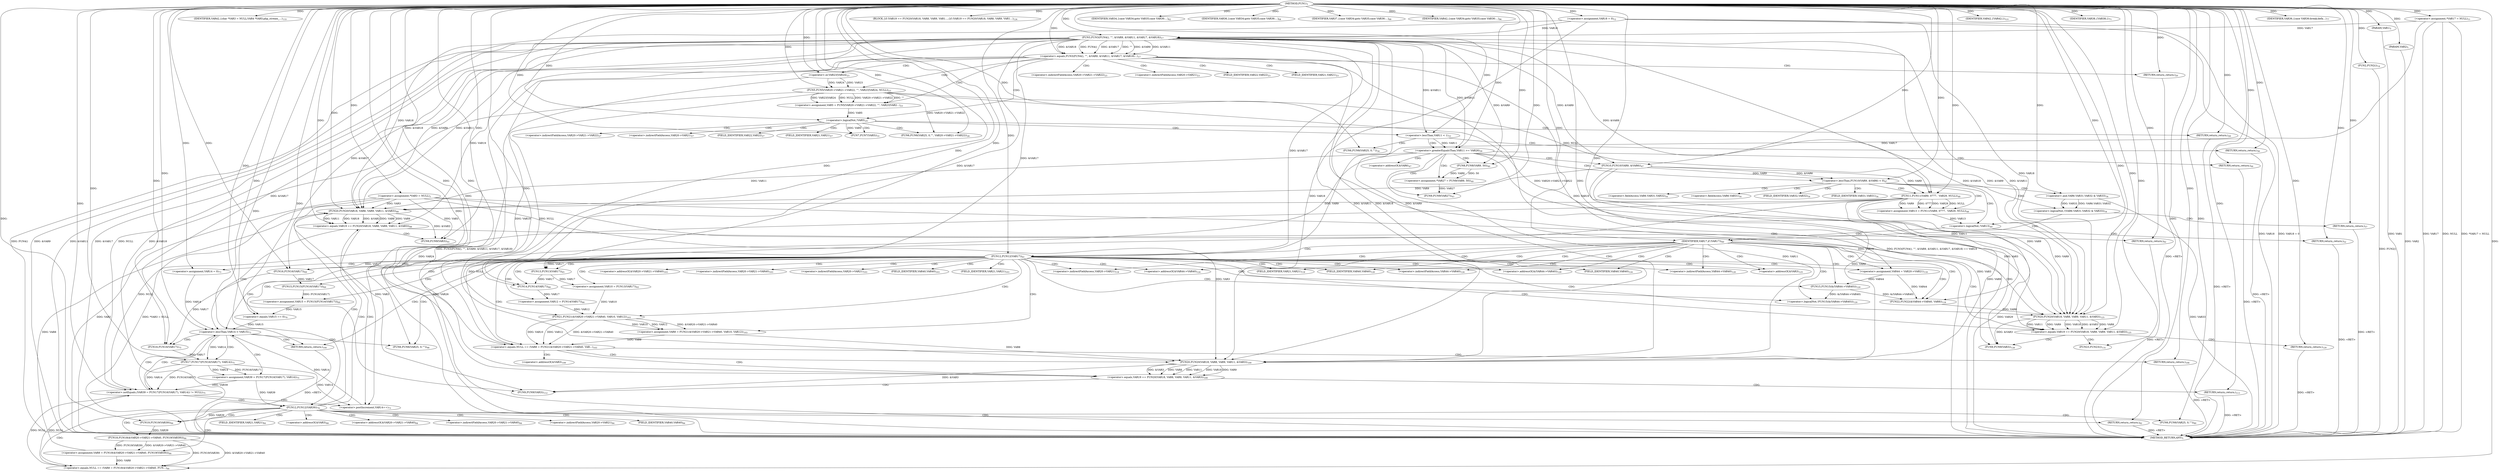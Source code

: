 digraph "FUN1" {  
"8" [label = <(METHOD,FUN1)<SUB>1</SUB>> ]
"313" [label = <(METHOD_RETURN,ANY)<SUB>1</SUB>> ]
"9" [label = <(PARAM,VAR1)<SUB>1</SUB>> ]
"10" [label = <(PARAM,VAR2)<SUB>1</SUB>> ]
"13" [label = <(&lt;operator&gt;.assignment,*VAR3 = NULL)<SUB>3</SUB>> ]
"27" [label = <(&lt;operator&gt;.assignment,*VAR17 = NULL)<SUB>11</SUB>> ]
"31" [label = <(&lt;operator&gt;.assignment,VAR18 = 0)<SUB>12</SUB>> ]
"34" [label = <(FUN2,FUN2())<SUB>14</SUB>> ]
"51" [label = <(&lt;operator&gt;.assignment,VAR5 = FUN5(VAR20-&gt;VAR21-&gt;VAR22, &quot;&quot;, VAR23|VAR2...)<SUB>23</SUB>> ]
"78" [label = <(FUN7,FUN7(VAR5))<SUB>31</SUB>> ]
"312" [label = <(IDENTIFIER,VAR42,{
	char *VAR3 = NULL;
	VAR4 *VAR5;
	php_stream_...)<SUB>133</SUB>> ]
"36" [label = <(&lt;operator&gt;.equals,FUN3(FUN4(), &quot;&quot;, &amp;VAR9, &amp;VAR11, &amp;VAR17, &amp;VAR18)...)<SUB>17</SUB>> ]
"65" [label = <(&lt;operator&gt;.logicalNot,!VAR5)<SUB>25</SUB>> ]
"81" [label = <(&lt;operator&gt;.lessThan,VAR11 &lt; 1)<SUB>33</SUB>> ]
"91" [label = <(&lt;operator&gt;.greaterEqualsThan,VAR11 &gt;= VAR26)<SUB>39</SUB>> ]
"105" [label = <(&lt;operator&gt;.lessThan,FUN10(VAR9, &amp;VAR6) &lt; 0)<SUB>47</SUB>> ]
"138" [label = <(IDENTIFIER,VAR17,if (VAR17))<SUB>60</SUB>> ]
"50" [label = <(RETURN,return;,return;)<SUB>20</SUB>> ]
"53" [label = <(FUN5,FUN5(VAR20-&gt;VAR21-&gt;VAR22, &quot;&quot;, VAR23|VAR24, NULL))<SUB>23</SUB>> ]
"68" [label = <(FUN6,FUN6(VAR25, 0,
			&quot;&quot;, VAR20-&gt;VAR21-&gt;VAR22))<SUB>26</SUB>> ]
"77" [label = <(RETURN,return;,return;)<SUB>28</SUB>> ]
"85" [label = <(FUN6,FUN6(VAR25, 0,
			&quot;&quot;))<SUB>34</SUB>> ]
"89" [label = <(RETURN,return;,return;)<SUB>36</SUB>> ]
"96" [label = <(&lt;operator&gt;.assignment,*VAR27 = FUN8(VAR9, 50))<SUB>40</SUB>> ]
"101" [label = <(FUN9,FUN9(VAR27))<SUB>43</SUB>> ]
"103" [label = <(RETURN,return;,return;)<SUB>44</SUB>> ]
"112" [label = <(&lt;operator&gt;.assignment,VAR13 = FUN11(VAR9, 0777,  VAR29, NULL))<SUB>48</SUB>> ]
"37" [label = <(FUN3,FUN3(FUN4(), &quot;&quot;, &amp;VAR9, &amp;VAR11, &amp;VAR17, &amp;VAR18))<SUB>17</SUB>> ]
"60" [label = <(&lt;operator&gt;.or,VAR23|VAR24)<SUB>23</SUB>> ]
"106" [label = <(FUN10,FUN10(VAR9, &amp;VAR6))<SUB>47</SUB>> ]
"120" [label = <(&lt;operator&gt;.logicalNot,!VAR13)<SUB>49</SUB>> ]
"141" [label = <(FUN12,FUN12(VAR17))<SUB>61</SUB>> ]
"243" [label = <(&lt;operator&gt;.equals,NULL == (VAR8 = FUN21(&amp;VAR20-&gt;VAR21-&gt;VAR40, VAR...)<SUB>103</SUB>> ]
"259" [label = <(&lt;operator&gt;.equals,VAR19 == FUN20(VAR18, VAR8, VAR9, VAR11, &amp;VAR3))<SUB>109</SUB>> ]
"276" [label = <(&lt;operator&gt;.assignment,VAR44 = VAR20-&gt;VAR21)<SUB>118</SUB>> ]
"290" [label = <(FUN22,FUN22(&amp;VAR44-&gt;VAR40, VAR8))<SUB>124</SUB>> ]
"296" [label = <(BLOCK,{
			if (VAR19 == FUN20(VAR18, VAR8, VAR9, VAR1...,{
			if (VAR19 == FUN20(VAR18, VAR8, VAR9, VAR1...)<SUB>124</SUB>> ]
"311" [label = <(FUN23,FUN23())<SUB>131</SUB>> ]
"98" [label = <(FUN8,FUN8(VAR9, 50))<SUB>40</SUB>> ]
"114" [label = <(FUN11,FUN11(VAR9, 0777,  VAR29, NULL))<SUB>48</SUB>> ]
"123" [label = <(RETURN,return;,return;)<SUB>52</SUB>> ]
"127" [label = <(&lt;operator&gt;.logicalNot,!(VAR6.VAR31.VAR32 &amp; VAR33))<SUB>54</SUB>> ]
"145" [label = <(IDENTIFIER,VAR34,{
			case VAR34:
				goto VAR35;
			case VAR36:...)<SUB>62</SUB>> ]
"148" [label = <(IDENTIFIER,VAR36,{
			case VAR34:
				goto VAR35;
			case VAR36:...)<SUB>64</SUB>> ]
"149" [label = <(&lt;operator&gt;.assignment,VAR10 = FUN13(VAR17))<SUB>65</SUB>> ]
"153" [label = <(&lt;operator&gt;.assignment,VAR12 = FUN14(VAR17))<SUB>66</SUB>> ]
"159" [label = <(IDENTIFIER,VAR37,{
			case VAR34:
				goto VAR35;
			case VAR36:...)<SUB>68</SUB>> ]
"160" [label = <(&lt;operator&gt;.assignment,VAR15 = FUN15(FUN16(VAR17)))<SUB>69</SUB>> ]
"235" [label = <(IDENTIFIER,VAR42,{
			case VAR34:
				goto VAR35;
			case VAR36:...)<SUB>96</SUB>> ]
"237" [label = <(FUN6,FUN6(VAR25, 0,
					&quot;&quot;))<SUB>98</SUB>> ]
"241" [label = <(RETURN,return;,return;)<SUB>100</SUB>> ]
"257" [label = <(RETURN,return;,return;)<SUB>106</SUB>> ]
"269" [label = <(FUN9,FUN9(VAR3))<SUB>112</SUB>> ]
"271" [label = <(RETURN,return;,return;)<SUB>113</SUB>> ]
"282" [label = <(&lt;operator&gt;.logicalNot,!FUN15(&amp;(VAR44-&gt;VAR40)))<SUB>120</SUB>> ]
"136" [label = <(RETURN,return;,return;)<SUB>57</SUB>> ]
"166" [label = <(&lt;operator&gt;.equals,VAR15 == 0)<SUB>70</SUB>> ]
"176" [label = <(&lt;operator&gt;.lessThan,VAR14 &lt; VAR15)<SUB>73</SUB>> ]
"179" [label = <(&lt;operator&gt;.postIncrement,VAR14++)<SUB>73</SUB>> ]
"245" [label = <(&lt;operator&gt;.assignment,VAR8 = FUN21(&amp;VAR20-&gt;VAR21-&gt;VAR40, VAR10, VAR12))<SUB>103</SUB>> ]
"261" [label = <(FUN20,FUN20(VAR18, VAR8, VAR9, VAR11, &amp;VAR3))<SUB>109</SUB>> ]
"289" [label = <(IDENTIFIER,VAR42,{
			VAR42;
		})<SUB>121</SUB>> ]
"298" [label = <(&lt;operator&gt;.equals,VAR19 == FUN20(VAR18, VAR8, VAR9, VAR11, &amp;VAR3))<SUB>125</SUB>> ]
"128" [label = <(&lt;operator&gt;.and,VAR6.VAR31.VAR32 &amp; VAR33)<SUB>54</SUB>> ]
"151" [label = <(FUN13,FUN13(VAR17))<SUB>65</SUB>> ]
"155" [label = <(FUN14,FUN14(VAR17))<SUB>66</SUB>> ]
"162" [label = <(FUN15,FUN15(FUN16(VAR17)))<SUB>69</SUB>> ]
"170" [label = <(IDENTIFIER,VAR38,{
					VAR38;
				})<SUB>71</SUB>> ]
"173" [label = <(&lt;operator&gt;.assignment,VAR14 = 0)<SUB>73</SUB>> ]
"247" [label = <(FUN21,FUN21(&amp;VAR20-&gt;VAR21-&gt;VAR40, VAR10, VAR12))<SUB>103</SUB>> ]
"283" [label = <(FUN15,FUN15(&amp;(VAR44-&gt;VAR40)))<SUB>120</SUB>> ]
"308" [label = <(FUN9,FUN9(VAR3))<SUB>128</SUB>> ]
"310" [label = <(RETURN,return;,return;)<SUB>129</SUB>> ]
"163" [label = <(FUN16,FUN16(VAR17))<SUB>69</SUB>> ]
"184" [label = <(&lt;operator&gt;.notEquals,(VAR39 = FUN17(FUN16(VAR17), VAR14)) != NULL)<SUB>75</SUB>> ]
"300" [label = <(FUN20,FUN20(VAR18, VAR8, VAR9, VAR11, &amp;VAR3))<SUB>125</SUB>> ]
"185" [label = <(&lt;operator&gt;.assignment,VAR39 = FUN17(FUN16(VAR17), VAR14))<SUB>75</SUB>> ]
"194" [label = <(FUN12,FUN12(VAR39))<SUB>76</SUB>> ]
"207" [label = <(&lt;operator&gt;.equals,NULL == (VAR8 = FUN18(&amp;VAR20-&gt;VAR21-&gt;VAR40, FUN...)<SUB>84</SUB>> ]
"222" [label = <(&lt;operator&gt;.equals,VAR19 == FUN20(VAR18, VAR8, VAR9, VAR11, &amp;VAR3))<SUB>88</SUB>> ]
"187" [label = <(FUN17,FUN17(FUN16(VAR17), VAR14))<SUB>75</SUB>> ]
"198" [label = <(IDENTIFIER,VAR36,{
							case VAR36:
								break;
							defa...)<SUB>77</SUB>> ]
"201" [label = <(FUN6,FUN6(VAR25, 0,
									&quot;&quot;))<SUB>80</SUB>> ]
"205" [label = <(RETURN,return;,return;)<SUB>82</SUB>> ]
"232" [label = <(FUN9,FUN9(VAR3))<SUB>91</SUB>> ]
"234" [label = <(RETURN,return;,return;)<SUB>92</SUB>> ]
"188" [label = <(FUN16,FUN16(VAR17))<SUB>75</SUB>> ]
"209" [label = <(&lt;operator&gt;.assignment,VAR8 = FUN18(&amp;VAR20-&gt;VAR21-&gt;VAR40, FUN19(VAR39)))<SUB>84</SUB>> ]
"224" [label = <(FUN20,FUN20(VAR18, VAR8, VAR9, VAR11, &amp;VAR3))<SUB>88</SUB>> ]
"211" [label = <(FUN18,FUN18(&amp;VAR20-&gt;VAR21-&gt;VAR40, FUN19(VAR39)))<SUB>84</SUB>> ]
"218" [label = <(FUN19,FUN19(VAR39))<SUB>84</SUB>> ]
"54" [label = <(&lt;operator&gt;.indirectFieldAccess,VAR20-&gt;VAR21-&gt;VAR22)<SUB>23</SUB>> ]
"55" [label = <(&lt;operator&gt;.indirectFieldAccess,VAR20-&gt;VAR21)<SUB>23</SUB>> ]
"58" [label = <(FIELD_IDENTIFIER,VAR22,VAR22)<SUB>23</SUB>> ]
"72" [label = <(&lt;operator&gt;.indirectFieldAccess,VAR20-&gt;VAR21-&gt;VAR22)<SUB>27</SUB>> ]
"108" [label = <(&lt;operator&gt;.addressOf,&amp;VAR6)<SUB>47</SUB>> ]
"57" [label = <(FIELD_IDENTIFIER,VAR21,VAR21)<SUB>23</SUB>> ]
"73" [label = <(&lt;operator&gt;.indirectFieldAccess,VAR20-&gt;VAR21)<SUB>27</SUB>> ]
"76" [label = <(FIELD_IDENTIFIER,VAR22,VAR22)<SUB>27</SUB>> ]
"278" [label = <(&lt;operator&gt;.indirectFieldAccess,VAR20-&gt;VAR21)<SUB>118</SUB>> ]
"291" [label = <(&lt;operator&gt;.addressOf,&amp;VAR44-&gt;VAR40)<SUB>124</SUB>> ]
"75" [label = <(FIELD_IDENTIFIER,VAR21,VAR21)<SUB>27</SUB>> ]
"266" [label = <(&lt;operator&gt;.addressOf,&amp;VAR3)<SUB>109</SUB>> ]
"280" [label = <(FIELD_IDENTIFIER,VAR21,VAR21)<SUB>118</SUB>> ]
"292" [label = <(&lt;operator&gt;.indirectFieldAccess,VAR44-&gt;VAR40)<SUB>124</SUB>> ]
"129" [label = <(&lt;operator&gt;.fieldAccess,VAR6.VAR31.VAR32)<SUB>54</SUB>> ]
"248" [label = <(&lt;operator&gt;.addressOf,&amp;VAR20-&gt;VAR21-&gt;VAR40)<SUB>103</SUB>> ]
"284" [label = <(&lt;operator&gt;.addressOf,&amp;(VAR44-&gt;VAR40))<SUB>120</SUB>> ]
"294" [label = <(FIELD_IDENTIFIER,VAR40,VAR40)<SUB>124</SUB>> ]
"130" [label = <(&lt;operator&gt;.fieldAccess,VAR6.VAR31)<SUB>54</SUB>> ]
"133" [label = <(FIELD_IDENTIFIER,VAR32,VAR32)<SUB>54</SUB>> ]
"249" [label = <(&lt;operator&gt;.indirectFieldAccess,VAR20-&gt;VAR21-&gt;VAR40)<SUB>103</SUB>> ]
"285" [label = <(&lt;operator&gt;.indirectFieldAccess,VAR44-&gt;VAR40)<SUB>120</SUB>> ]
"305" [label = <(&lt;operator&gt;.addressOf,&amp;VAR3)<SUB>125</SUB>> ]
"132" [label = <(FIELD_IDENTIFIER,VAR31,VAR31)<SUB>54</SUB>> ]
"250" [label = <(&lt;operator&gt;.indirectFieldAccess,VAR20-&gt;VAR21)<SUB>103</SUB>> ]
"253" [label = <(FIELD_IDENTIFIER,VAR40,VAR40)<SUB>103</SUB>> ]
"287" [label = <(FIELD_IDENTIFIER,VAR40,VAR40)<SUB>120</SUB>> ]
"252" [label = <(FIELD_IDENTIFIER,VAR21,VAR21)<SUB>103</SUB>> ]
"229" [label = <(&lt;operator&gt;.addressOf,&amp;VAR3)<SUB>88</SUB>> ]
"212" [label = <(&lt;operator&gt;.addressOf,&amp;VAR20-&gt;VAR21-&gt;VAR40)<SUB>84</SUB>> ]
"213" [label = <(&lt;operator&gt;.indirectFieldAccess,VAR20-&gt;VAR21-&gt;VAR40)<SUB>84</SUB>> ]
"214" [label = <(&lt;operator&gt;.indirectFieldAccess,VAR20-&gt;VAR21)<SUB>84</SUB>> ]
"217" [label = <(FIELD_IDENTIFIER,VAR40,VAR40)<SUB>84</SUB>> ]
"216" [label = <(FIELD_IDENTIFIER,VAR21,VAR21)<SUB>84</SUB>> ]
  "77" -> "313"  [ label = "DDG: &lt;RET&gt;"] 
  "257" -> "313"  [ label = "DDG: &lt;RET&gt;"] 
  "123" -> "313"  [ label = "DDG: &lt;RET&gt;"] 
  "241" -> "313"  [ label = "DDG: &lt;RET&gt;"] 
  "271" -> "313"  [ label = "DDG: &lt;RET&gt;"] 
  "103" -> "313"  [ label = "DDG: &lt;RET&gt;"] 
  "136" -> "313"  [ label = "DDG: &lt;RET&gt;"] 
  "205" -> "313"  [ label = "DDG: &lt;RET&gt;"] 
  "50" -> "313"  [ label = "DDG: &lt;RET&gt;"] 
  "234" -> "313"  [ label = "DDG: &lt;RET&gt;"] 
  "310" -> "313"  [ label = "DDG: &lt;RET&gt;"] 
  "89" -> "313"  [ label = "DDG: &lt;RET&gt;"] 
  "9" -> "313"  [ label = "DDG: VAR1"] 
  "10" -> "313"  [ label = "DDG: VAR2"] 
  "13" -> "313"  [ label = "DDG: VAR3"] 
  "13" -> "313"  [ label = "DDG: *VAR3 = NULL"] 
  "27" -> "313"  [ label = "DDG: VAR17"] 
  "27" -> "313"  [ label = "DDG: NULL"] 
  "27" -> "313"  [ label = "DDG: *VAR17 = NULL"] 
  "31" -> "313"  [ label = "DDG: VAR18"] 
  "31" -> "313"  [ label = "DDG: VAR18 = 0"] 
  "34" -> "313"  [ label = "DDG: FUN2()"] 
  "37" -> "313"  [ label = "DDG: FUN4()"] 
  "37" -> "313"  [ label = "DDG: &amp;VAR9"] 
  "37" -> "313"  [ label = "DDG: &amp;VAR11"] 
  "37" -> "313"  [ label = "DDG: &amp;VAR17"] 
  "37" -> "313"  [ label = "DDG: &amp;VAR18"] 
  "36" -> "313"  [ label = "DDG: FUN3(FUN4(), &quot;&quot;, &amp;VAR9, &amp;VAR11, &amp;VAR17, &amp;VAR18)"] 
  "36" -> "313"  [ label = "DDG: VAR19"] 
  "36" -> "313"  [ label = "DDG: FUN3(FUN4(), &quot;&quot;, &amp;VAR9, &amp;VAR11, &amp;VAR17, &amp;VAR18) == VAR19"] 
  "128" -> "313"  [ label = "DDG: VAR33"] 
  "91" -> "313"  [ label = "DDG: VAR26"] 
  "114" -> "313"  [ label = "DDG: VAR29"] 
  "60" -> "313"  [ label = "DDG: VAR24"] 
  "8" -> "9"  [ label = "DDG: "] 
  "8" -> "10"  [ label = "DDG: "] 
  "8" -> "13"  [ label = "DDG: "] 
  "8" -> "27"  [ label = "DDG: "] 
  "8" -> "31"  [ label = "DDG: "] 
  "8" -> "34"  [ label = "DDG: "] 
  "53" -> "51"  [ label = "DDG: VAR20-&gt;VAR21-&gt;VAR22"] 
  "53" -> "51"  [ label = "DDG: &quot;&quot;"] 
  "53" -> "51"  [ label = "DDG: VAR23|VAR24"] 
  "53" -> "51"  [ label = "DDG: NULL"] 
  "8" -> "312"  [ label = "DDG: "] 
  "65" -> "78"  [ label = "DDG: VAR5"] 
  "8" -> "78"  [ label = "DDG: "] 
  "8" -> "138"  [ label = "DDG: "] 
  "37" -> "36"  [ label = "DDG: &amp;VAR18"] 
  "37" -> "36"  [ label = "DDG: FUN4()"] 
  "37" -> "36"  [ label = "DDG: &amp;VAR17"] 
  "37" -> "36"  [ label = "DDG: &quot;&quot;"] 
  "37" -> "36"  [ label = "DDG: &amp;VAR9"] 
  "37" -> "36"  [ label = "DDG: &amp;VAR11"] 
  "8" -> "36"  [ label = "DDG: "] 
  "8" -> "50"  [ label = "DDG: "] 
  "8" -> "53"  [ label = "DDG: "] 
  "60" -> "53"  [ label = "DDG: VAR23"] 
  "60" -> "53"  [ label = "DDG: VAR24"] 
  "51" -> "65"  [ label = "DDG: VAR5"] 
  "8" -> "65"  [ label = "DDG: "] 
  "8" -> "77"  [ label = "DDG: "] 
  "37" -> "81"  [ label = "DDG: &amp;VAR11"] 
  "8" -> "81"  [ label = "DDG: "] 
  "8" -> "89"  [ label = "DDG: "] 
  "37" -> "91"  [ label = "DDG: &amp;VAR11"] 
  "81" -> "91"  [ label = "DDG: VAR11"] 
  "8" -> "91"  [ label = "DDG: "] 
  "98" -> "96"  [ label = "DDG: VAR9"] 
  "98" -> "96"  [ label = "DDG: 50"] 
  "8" -> "103"  [ label = "DDG: "] 
  "106" -> "105"  [ label = "DDG: VAR9"] 
  "106" -> "105"  [ label = "DDG: &amp;VAR6"] 
  "8" -> "105"  [ label = "DDG: "] 
  "114" -> "112"  [ label = "DDG: VAR9"] 
  "114" -> "112"  [ label = "DDG: 0777"] 
  "114" -> "112"  [ label = "DDG: VAR29"] 
  "114" -> "112"  [ label = "DDG: NULL"] 
  "8" -> "37"  [ label = "DDG: "] 
  "27" -> "37"  [ label = "DDG: VAR17"] 
  "31" -> "37"  [ label = "DDG: VAR18"] 
  "8" -> "60"  [ label = "DDG: "] 
  "8" -> "68"  [ label = "DDG: "] 
  "53" -> "68"  [ label = "DDG: VAR20-&gt;VAR21-&gt;VAR22"] 
  "8" -> "85"  [ label = "DDG: "] 
  "96" -> "101"  [ label = "DDG: VAR27"] 
  "8" -> "101"  [ label = "DDG: "] 
  "37" -> "106"  [ label = "DDG: &amp;VAR9"] 
  "8" -> "106"  [ label = "DDG: "] 
  "53" -> "276"  [ label = "DDG: VAR20-&gt;VAR21-&gt;VAR22"] 
  "8" -> "296"  [ label = "DDG: "] 
  "8" -> "311"  [ label = "DDG: "] 
  "37" -> "98"  [ label = "DDG: &amp;VAR9"] 
  "8" -> "98"  [ label = "DDG: "] 
  "37" -> "114"  [ label = "DDG: &amp;VAR9"] 
  "106" -> "114"  [ label = "DDG: VAR9"] 
  "8" -> "114"  [ label = "DDG: "] 
  "53" -> "114"  [ label = "DDG: NULL"] 
  "112" -> "120"  [ label = "DDG: VAR13"] 
  "8" -> "120"  [ label = "DDG: "] 
  "8" -> "123"  [ label = "DDG: "] 
  "27" -> "141"  [ label = "DDG: VAR17"] 
  "37" -> "141"  [ label = "DDG: &amp;VAR17"] 
  "8" -> "141"  [ label = "DDG: "] 
  "8" -> "145"  [ label = "DDG: "] 
  "8" -> "148"  [ label = "DDG: "] 
  "151" -> "149"  [ label = "DDG: VAR17"] 
  "155" -> "153"  [ label = "DDG: VAR17"] 
  "8" -> "159"  [ label = "DDG: "] 
  "162" -> "160"  [ label = "DDG: FUN16(VAR17)"] 
  "8" -> "235"  [ label = "DDG: "] 
  "8" -> "241"  [ label = "DDG: "] 
  "53" -> "243"  [ label = "DDG: NULL"] 
  "114" -> "243"  [ label = "DDG: NULL"] 
  "8" -> "243"  [ label = "DDG: "] 
  "245" -> "243"  [ label = "DDG: VAR8"] 
  "247" -> "243"  [ label = "DDG: &amp;VAR20-&gt;VAR21-&gt;VAR40"] 
  "247" -> "243"  [ label = "DDG: VAR10"] 
  "247" -> "243"  [ label = "DDG: VAR12"] 
  "8" -> "257"  [ label = "DDG: "] 
  "36" -> "259"  [ label = "DDG: VAR19"] 
  "8" -> "259"  [ label = "DDG: "] 
  "261" -> "259"  [ label = "DDG: &amp;VAR3"] 
  "261" -> "259"  [ label = "DDG: VAR8"] 
  "261" -> "259"  [ label = "DDG: VAR11"] 
  "261" -> "259"  [ label = "DDG: VAR18"] 
  "261" -> "259"  [ label = "DDG: VAR9"] 
  "8" -> "271"  [ label = "DDG: "] 
  "283" -> "290"  [ label = "DDG: &amp;(VAR44-&gt;VAR40)"] 
  "276" -> "290"  [ label = "DDG: VAR44"] 
  "8" -> "290"  [ label = "DDG: "] 
  "128" -> "127"  [ label = "DDG: VAR6.VAR31.VAR32"] 
  "128" -> "127"  [ label = "DDG: VAR33"] 
  "8" -> "136"  [ label = "DDG: "] 
  "8" -> "237"  [ label = "DDG: "] 
  "247" -> "245"  [ label = "DDG: &amp;VAR20-&gt;VAR21-&gt;VAR40"] 
  "247" -> "245"  [ label = "DDG: VAR10"] 
  "247" -> "245"  [ label = "DDG: VAR12"] 
  "31" -> "261"  [ label = "DDG: VAR18"] 
  "37" -> "261"  [ label = "DDG: &amp;VAR18"] 
  "8" -> "261"  [ label = "DDG: "] 
  "245" -> "261"  [ label = "DDG: VAR8"] 
  "37" -> "261"  [ label = "DDG: &amp;VAR9"] 
  "106" -> "261"  [ label = "DDG: VAR9"] 
  "114" -> "261"  [ label = "DDG: VAR9"] 
  "37" -> "261"  [ label = "DDG: &amp;VAR11"] 
  "91" -> "261"  [ label = "DDG: VAR11"] 
  "13" -> "261"  [ label = "DDG: VAR3"] 
  "13" -> "269"  [ label = "DDG: VAR3"] 
  "261" -> "269"  [ label = "DDG: &amp;VAR3"] 
  "8" -> "269"  [ label = "DDG: "] 
  "283" -> "282"  [ label = "DDG: &amp;(VAR44-&gt;VAR40)"] 
  "8" -> "289"  [ label = "DDG: "] 
  "8" -> "128"  [ label = "DDG: "] 
  "37" -> "151"  [ label = "DDG: &amp;VAR17"] 
  "141" -> "151"  [ label = "DDG: VAR17"] 
  "8" -> "151"  [ label = "DDG: "] 
  "37" -> "155"  [ label = "DDG: &amp;VAR17"] 
  "151" -> "155"  [ label = "DDG: VAR17"] 
  "8" -> "155"  [ label = "DDG: "] 
  "163" -> "162"  [ label = "DDG: VAR17"] 
  "160" -> "166"  [ label = "DDG: VAR15"] 
  "8" -> "166"  [ label = "DDG: "] 
  "8" -> "170"  [ label = "DDG: "] 
  "8" -> "173"  [ label = "DDG: "] 
  "173" -> "176"  [ label = "DDG: VAR14"] 
  "179" -> "176"  [ label = "DDG: VAR14"] 
  "8" -> "176"  [ label = "DDG: "] 
  "166" -> "176"  [ label = "DDG: VAR15"] 
  "187" -> "179"  [ label = "DDG: VAR14"] 
  "8" -> "179"  [ label = "DDG: "] 
  "149" -> "247"  [ label = "DDG: VAR10"] 
  "8" -> "247"  [ label = "DDG: "] 
  "153" -> "247"  [ label = "DDG: VAR12"] 
  "276" -> "283"  [ label = "DDG: VAR44"] 
  "36" -> "298"  [ label = "DDG: VAR19"] 
  "8" -> "298"  [ label = "DDG: "] 
  "300" -> "298"  [ label = "DDG: VAR11"] 
  "300" -> "298"  [ label = "DDG: VAR9"] 
  "300" -> "298"  [ label = "DDG: VAR18"] 
  "300" -> "298"  [ label = "DDG: &amp;VAR3"] 
  "300" -> "298"  [ label = "DDG: VAR8"] 
  "8" -> "310"  [ label = "DDG: "] 
  "37" -> "163"  [ label = "DDG: &amp;VAR17"] 
  "141" -> "163"  [ label = "DDG: VAR17"] 
  "8" -> "163"  [ label = "DDG: "] 
  "31" -> "300"  [ label = "DDG: VAR18"] 
  "37" -> "300"  [ label = "DDG: &amp;VAR18"] 
  "8" -> "300"  [ label = "DDG: "] 
  "290" -> "300"  [ label = "DDG: VAR8"] 
  "37" -> "300"  [ label = "DDG: &amp;VAR9"] 
  "106" -> "300"  [ label = "DDG: VAR9"] 
  "114" -> "300"  [ label = "DDG: VAR9"] 
  "37" -> "300"  [ label = "DDG: &amp;VAR11"] 
  "91" -> "300"  [ label = "DDG: VAR11"] 
  "13" -> "300"  [ label = "DDG: VAR3"] 
  "13" -> "308"  [ label = "DDG: VAR3"] 
  "300" -> "308"  [ label = "DDG: &amp;VAR3"] 
  "8" -> "308"  [ label = "DDG: "] 
  "185" -> "184"  [ label = "DDG: VAR39"] 
  "187" -> "184"  [ label = "DDG: FUN16(VAR17)"] 
  "187" -> "184"  [ label = "DDG: VAR14"] 
  "53" -> "184"  [ label = "DDG: NULL"] 
  "114" -> "184"  [ label = "DDG: NULL"] 
  "207" -> "184"  [ label = "DDG: NULL"] 
  "8" -> "184"  [ label = "DDG: "] 
  "187" -> "185"  [ label = "DDG: FUN16(VAR17)"] 
  "187" -> "185"  [ label = "DDG: VAR14"] 
  "188" -> "187"  [ label = "DDG: VAR17"] 
  "176" -> "187"  [ label = "DDG: VAR14"] 
  "8" -> "187"  [ label = "DDG: "] 
  "185" -> "194"  [ label = "DDG: VAR39"] 
  "8" -> "194"  [ label = "DDG: "] 
  "8" -> "198"  [ label = "DDG: "] 
  "8" -> "205"  [ label = "DDG: "] 
  "184" -> "207"  [ label = "DDG: NULL"] 
  "8" -> "207"  [ label = "DDG: "] 
  "209" -> "207"  [ label = "DDG: VAR8"] 
  "211" -> "207"  [ label = "DDG: &amp;VAR20-&gt;VAR21-&gt;VAR40"] 
  "211" -> "207"  [ label = "DDG: FUN19(VAR39)"] 
  "36" -> "222"  [ label = "DDG: VAR19"] 
  "8" -> "222"  [ label = "DDG: "] 
  "224" -> "222"  [ label = "DDG: VAR11"] 
  "224" -> "222"  [ label = "DDG: VAR18"] 
  "224" -> "222"  [ label = "DDG: &amp;VAR3"] 
  "224" -> "222"  [ label = "DDG: VAR8"] 
  "224" -> "222"  [ label = "DDG: VAR9"] 
  "8" -> "234"  [ label = "DDG: "] 
  "37" -> "188"  [ label = "DDG: &amp;VAR17"] 
  "163" -> "188"  [ label = "DDG: VAR17"] 
  "8" -> "188"  [ label = "DDG: "] 
  "8" -> "201"  [ label = "DDG: "] 
  "211" -> "209"  [ label = "DDG: &amp;VAR20-&gt;VAR21-&gt;VAR40"] 
  "211" -> "209"  [ label = "DDG: FUN19(VAR39)"] 
  "31" -> "224"  [ label = "DDG: VAR18"] 
  "37" -> "224"  [ label = "DDG: &amp;VAR18"] 
  "8" -> "224"  [ label = "DDG: "] 
  "209" -> "224"  [ label = "DDG: VAR8"] 
  "37" -> "224"  [ label = "DDG: &amp;VAR9"] 
  "106" -> "224"  [ label = "DDG: VAR9"] 
  "114" -> "224"  [ label = "DDG: VAR9"] 
  "37" -> "224"  [ label = "DDG: &amp;VAR11"] 
  "91" -> "224"  [ label = "DDG: VAR11"] 
  "13" -> "224"  [ label = "DDG: VAR3"] 
  "13" -> "232"  [ label = "DDG: VAR3"] 
  "224" -> "232"  [ label = "DDG: &amp;VAR3"] 
  "8" -> "232"  [ label = "DDG: "] 
  "218" -> "211"  [ label = "DDG: VAR39"] 
  "194" -> "218"  [ label = "DDG: VAR39"] 
  "8" -> "218"  [ label = "DDG: "] 
  "36" -> "60"  [ label = "CDG: "] 
  "36" -> "50"  [ label = "CDG: "] 
  "36" -> "54"  [ label = "CDG: "] 
  "36" -> "65"  [ label = "CDG: "] 
  "36" -> "53"  [ label = "CDG: "] 
  "36" -> "55"  [ label = "CDG: "] 
  "36" -> "51"  [ label = "CDG: "] 
  "36" -> "57"  [ label = "CDG: "] 
  "36" -> "58"  [ label = "CDG: "] 
  "65" -> "68"  [ label = "CDG: "] 
  "65" -> "76"  [ label = "CDG: "] 
  "65" -> "72"  [ label = "CDG: "] 
  "65" -> "73"  [ label = "CDG: "] 
  "65" -> "77"  [ label = "CDG: "] 
  "65" -> "75"  [ label = "CDG: "] 
  "65" -> "81"  [ label = "CDG: "] 
  "65" -> "78"  [ label = "CDG: "] 
  "81" -> "85"  [ label = "CDG: "] 
  "81" -> "91"  [ label = "CDG: "] 
  "81" -> "89"  [ label = "CDG: "] 
  "91" -> "108"  [ label = "CDG: "] 
  "91" -> "96"  [ label = "CDG: "] 
  "91" -> "98"  [ label = "CDG: "] 
  "91" -> "103"  [ label = "CDG: "] 
  "91" -> "101"  [ label = "CDG: "] 
  "91" -> "106"  [ label = "CDG: "] 
  "91" -> "105"  [ label = "CDG: "] 
  "105" -> "120"  [ label = "CDG: "] 
  "105" -> "128"  [ label = "CDG: "] 
  "105" -> "114"  [ label = "CDG: "] 
  "105" -> "112"  [ label = "CDG: "] 
  "105" -> "129"  [ label = "CDG: "] 
  "105" -> "127"  [ label = "CDG: "] 
  "105" -> "133"  [ label = "CDG: "] 
  "105" -> "132"  [ label = "CDG: "] 
  "105" -> "130"  [ label = "CDG: "] 
  "138" -> "292"  [ label = "CDG: "] 
  "138" -> "290"  [ label = "CDG: "] 
  "138" -> "283"  [ label = "CDG: "] 
  "138" -> "298"  [ label = "CDG: "] 
  "138" -> "300"  [ label = "CDG: "] 
  "138" -> "276"  [ label = "CDG: "] 
  "138" -> "141"  [ label = "CDG: "] 
  "138" -> "278"  [ label = "CDG: "] 
  "138" -> "305"  [ label = "CDG: "] 
  "138" -> "282"  [ label = "CDG: "] 
  "138" -> "291"  [ label = "CDG: "] 
  "138" -> "284"  [ label = "CDG: "] 
  "138" -> "285"  [ label = "CDG: "] 
  "138" -> "280"  [ label = "CDG: "] 
  "138" -> "287"  [ label = "CDG: "] 
  "138" -> "294"  [ label = "CDG: "] 
  "120" -> "138"  [ label = "CDG: "] 
  "120" -> "123"  [ label = "CDG: "] 
  "141" -> "163"  [ label = "CDG: "] 
  "141" -> "292"  [ label = "CDG: "] 
  "141" -> "290"  [ label = "CDG: "] 
  "141" -> "283"  [ label = "CDG: "] 
  "141" -> "243"  [ label = "CDG: "] 
  "141" -> "162"  [ label = "CDG: "] 
  "141" -> "298"  [ label = "CDG: "] 
  "141" -> "247"  [ label = "CDG: "] 
  "141" -> "300"  [ label = "CDG: "] 
  "141" -> "276"  [ label = "CDG: "] 
  "141" -> "249"  [ label = "CDG: "] 
  "141" -> "160"  [ label = "CDG: "] 
  "141" -> "237"  [ label = "CDG: "] 
  "141" -> "176"  [ label = "CDG: "] 
  "141" -> "253"  [ label = "CDG: "] 
  "141" -> "278"  [ label = "CDG: "] 
  "141" -> "241"  [ label = "CDG: "] 
  "141" -> "305"  [ label = "CDG: "] 
  "141" -> "282"  [ label = "CDG: "] 
  "141" -> "149"  [ label = "CDG: "] 
  "141" -> "151"  [ label = "CDG: "] 
  "141" -> "245"  [ label = "CDG: "] 
  "141" -> "153"  [ label = "CDG: "] 
  "141" -> "291"  [ label = "CDG: "] 
  "141" -> "284"  [ label = "CDG: "] 
  "141" -> "285"  [ label = "CDG: "] 
  "141" -> "173"  [ label = "CDG: "] 
  "141" -> "280"  [ label = "CDG: "] 
  "141" -> "155"  [ label = "CDG: "] 
  "141" -> "252"  [ label = "CDG: "] 
  "141" -> "287"  [ label = "CDG: "] 
  "141" -> "166"  [ label = "CDG: "] 
  "141" -> "294"  [ label = "CDG: "] 
  "141" -> "248"  [ label = "CDG: "] 
  "141" -> "250"  [ label = "CDG: "] 
  "243" -> "257"  [ label = "CDG: "] 
  "243" -> "261"  [ label = "CDG: "] 
  "243" -> "259"  [ label = "CDG: "] 
  "243" -> "266"  [ label = "CDG: "] 
  "259" -> "269"  [ label = "CDG: "] 
  "259" -> "271"  [ label = "CDG: "] 
  "127" -> "136"  [ label = "CDG: "] 
  "127" -> "138"  [ label = "CDG: "] 
  "176" -> "188"  [ label = "CDG: "] 
  "176" -> "184"  [ label = "CDG: "] 
  "176" -> "237"  [ label = "CDG: "] 
  "176" -> "241"  [ label = "CDG: "] 
  "176" -> "185"  [ label = "CDG: "] 
  "176" -> "187"  [ label = "CDG: "] 
  "298" -> "308"  [ label = "CDG: "] 
  "298" -> "311"  [ label = "CDG: "] 
  "298" -> "310"  [ label = "CDG: "] 
  "184" -> "194"  [ label = "CDG: "] 
  "184" -> "176"  [ label = "CDG: "] 
  "184" -> "179"  [ label = "CDG: "] 
  "194" -> "214"  [ label = "CDG: "] 
  "194" -> "209"  [ label = "CDG: "] 
  "194" -> "213"  [ label = "CDG: "] 
  "194" -> "224"  [ label = "CDG: "] 
  "194" -> "201"  [ label = "CDG: "] 
  "194" -> "217"  [ label = "CDG: "] 
  "194" -> "229"  [ label = "CDG: "] 
  "194" -> "216"  [ label = "CDG: "] 
  "194" -> "222"  [ label = "CDG: "] 
  "194" -> "207"  [ label = "CDG: "] 
  "194" -> "212"  [ label = "CDG: "] 
  "194" -> "205"  [ label = "CDG: "] 
  "194" -> "211"  [ label = "CDG: "] 
  "194" -> "218"  [ label = "CDG: "] 
  "222" -> "176"  [ label = "CDG: "] 
  "222" -> "179"  [ label = "CDG: "] 
  "222" -> "232"  [ label = "CDG: "] 
  "222" -> "234"  [ label = "CDG: "] 
}
